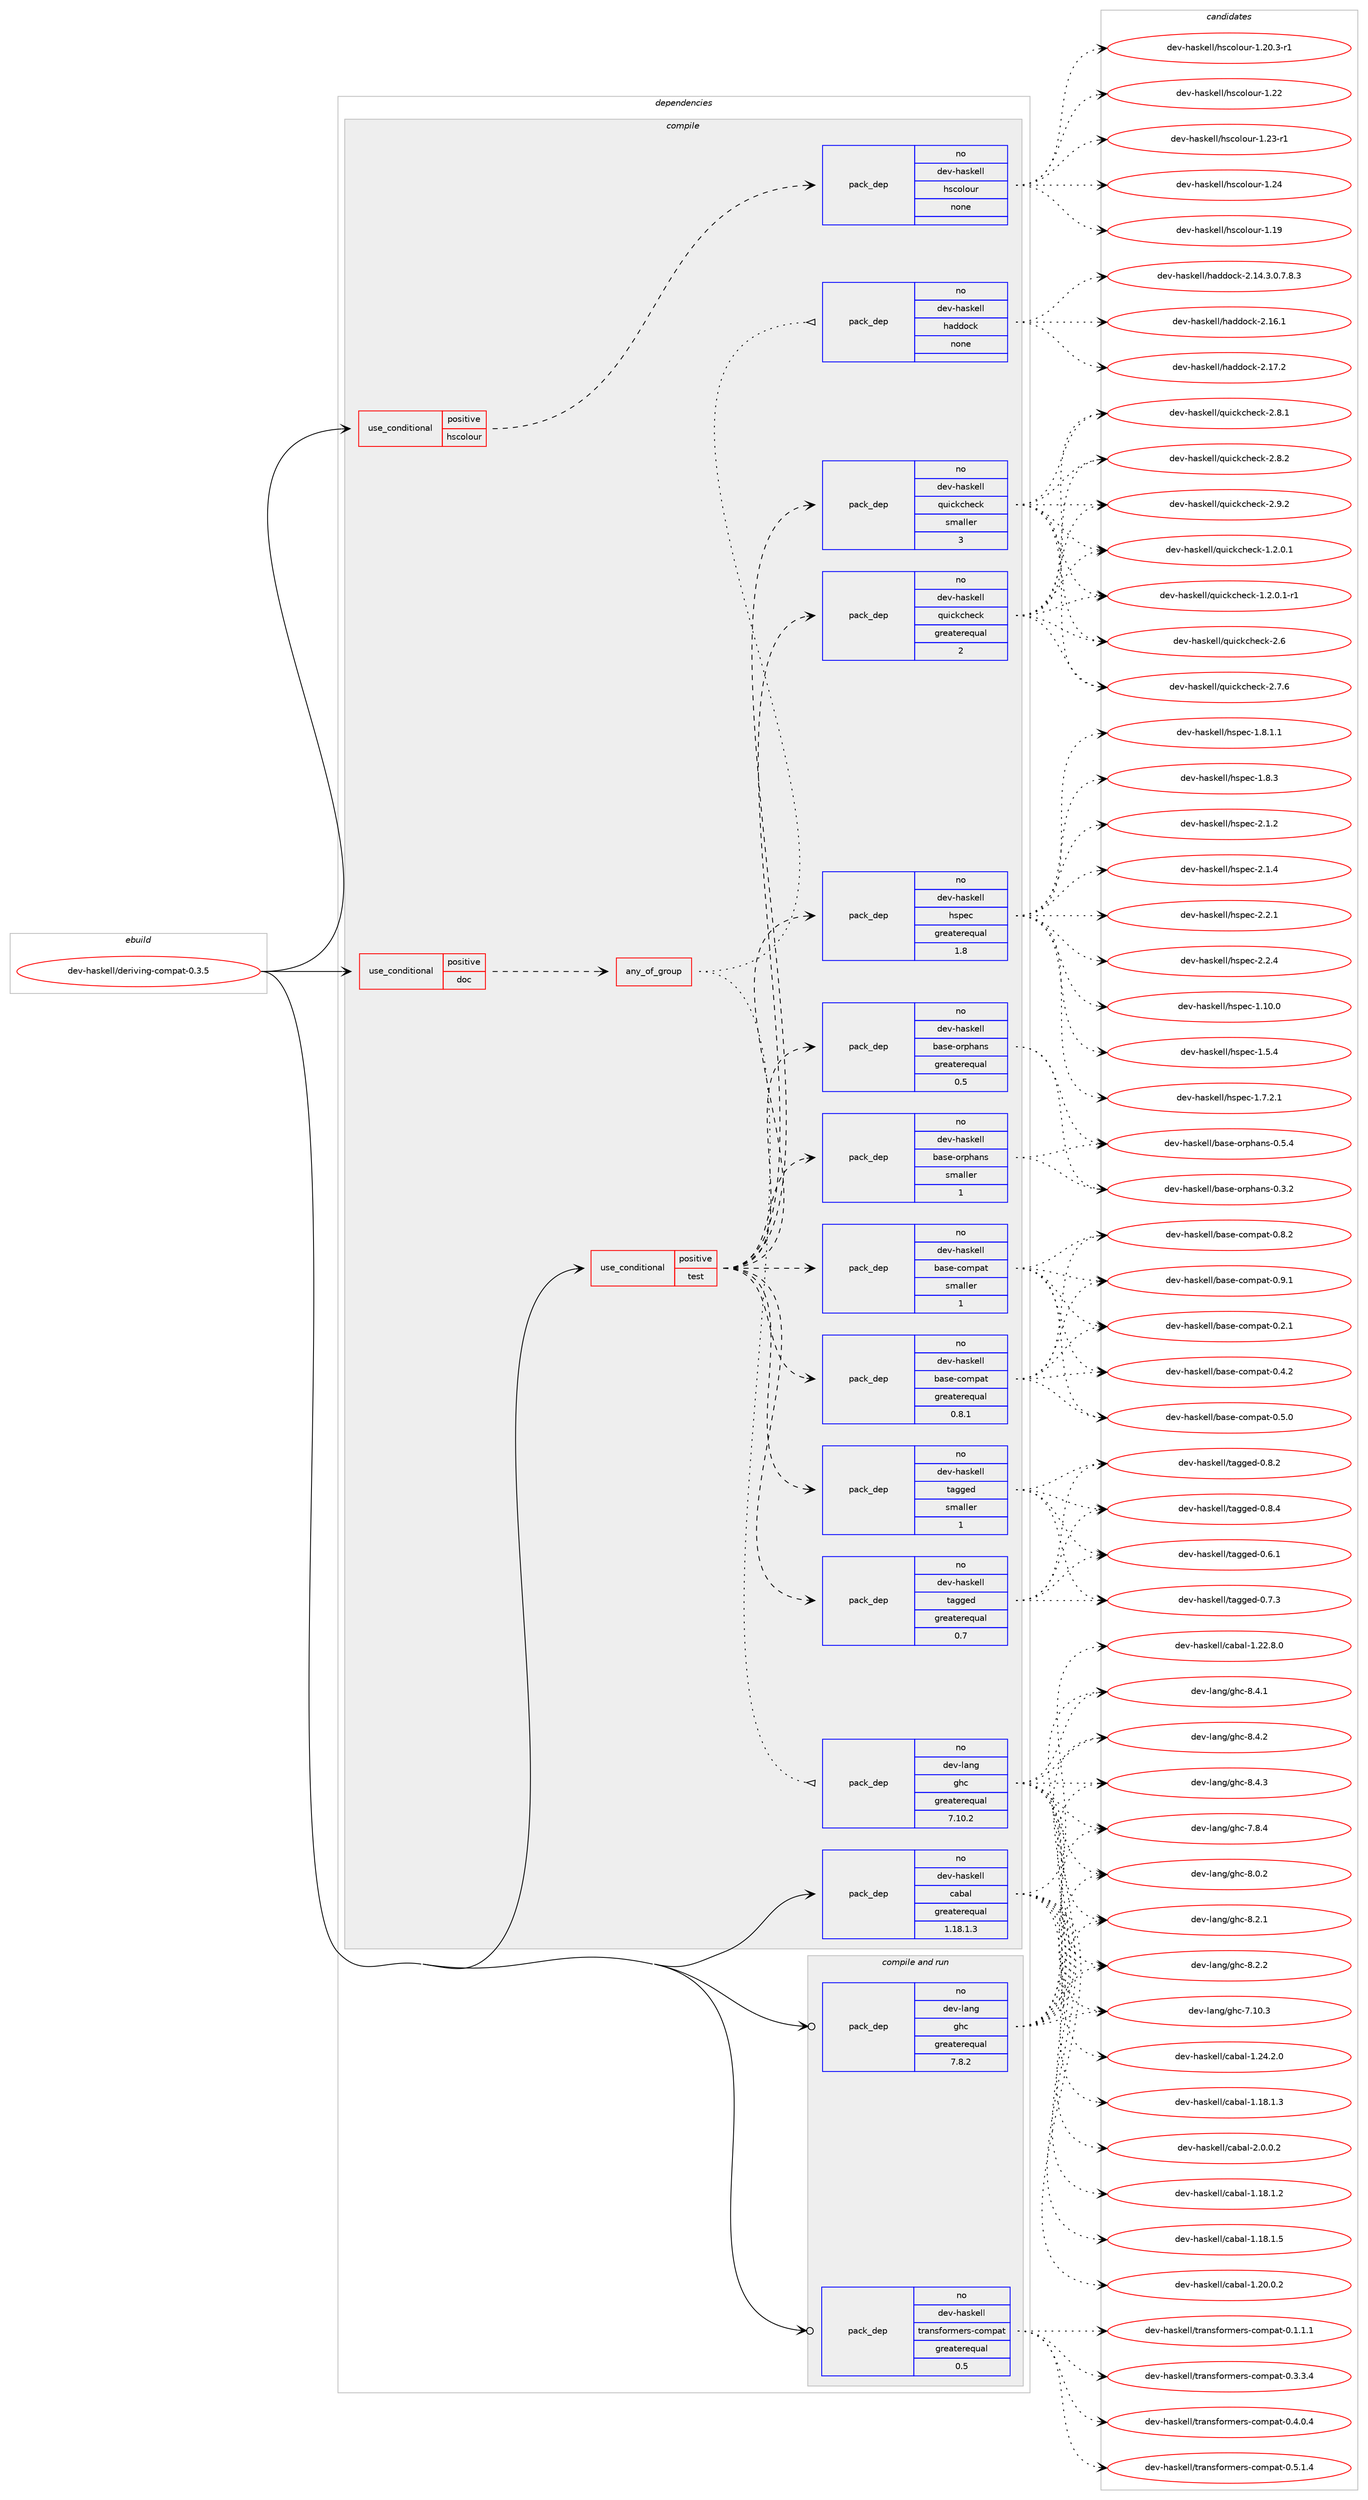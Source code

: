 digraph prolog {

# *************
# Graph options
# *************

newrank=true;
concentrate=true;
compound=true;
graph [rankdir=LR,fontname=Helvetica,fontsize=10,ranksep=1.5];#, ranksep=2.5, nodesep=0.2];
edge  [arrowhead=vee];
node  [fontname=Helvetica,fontsize=10];

# **********
# The ebuild
# **********

subgraph cluster_leftcol {
color=gray;
rank=same;
label=<<i>ebuild</i>>;
id [label="dev-haskell/deriving-compat-0.3.5", color=red, width=4, href="../dev-haskell/deriving-compat-0.3.5.svg"];
}

# ****************
# The dependencies
# ****************

subgraph cluster_midcol {
color=gray;
label=<<i>dependencies</i>>;
subgraph cluster_compile {
fillcolor="#eeeeee";
style=filled;
label=<<i>compile</i>>;
subgraph cond359332 {
dependency1330993 [label=<<TABLE BORDER="0" CELLBORDER="1" CELLSPACING="0" CELLPADDING="4"><TR><TD ROWSPAN="3" CELLPADDING="10">use_conditional</TD></TR><TR><TD>positive</TD></TR><TR><TD>doc</TD></TR></TABLE>>, shape=none, color=red];
subgraph any20792 {
dependency1330994 [label=<<TABLE BORDER="0" CELLBORDER="1" CELLSPACING="0" CELLPADDING="4"><TR><TD CELLPADDING="10">any_of_group</TD></TR></TABLE>>, shape=none, color=red];subgraph pack950317 {
dependency1330995 [label=<<TABLE BORDER="0" CELLBORDER="1" CELLSPACING="0" CELLPADDING="4" WIDTH="220"><TR><TD ROWSPAN="6" CELLPADDING="30">pack_dep</TD></TR><TR><TD WIDTH="110">no</TD></TR><TR><TD>dev-haskell</TD></TR><TR><TD>haddock</TD></TR><TR><TD>none</TD></TR><TR><TD></TD></TR></TABLE>>, shape=none, color=blue];
}
dependency1330994:e -> dependency1330995:w [weight=20,style="dotted",arrowhead="oinv"];
subgraph pack950318 {
dependency1330996 [label=<<TABLE BORDER="0" CELLBORDER="1" CELLSPACING="0" CELLPADDING="4" WIDTH="220"><TR><TD ROWSPAN="6" CELLPADDING="30">pack_dep</TD></TR><TR><TD WIDTH="110">no</TD></TR><TR><TD>dev-lang</TD></TR><TR><TD>ghc</TD></TR><TR><TD>greaterequal</TD></TR><TR><TD>7.10.2</TD></TR></TABLE>>, shape=none, color=blue];
}
dependency1330994:e -> dependency1330996:w [weight=20,style="dotted",arrowhead="oinv"];
}
dependency1330993:e -> dependency1330994:w [weight=20,style="dashed",arrowhead="vee"];
}
id:e -> dependency1330993:w [weight=20,style="solid",arrowhead="vee"];
subgraph cond359333 {
dependency1330997 [label=<<TABLE BORDER="0" CELLBORDER="1" CELLSPACING="0" CELLPADDING="4"><TR><TD ROWSPAN="3" CELLPADDING="10">use_conditional</TD></TR><TR><TD>positive</TD></TR><TR><TD>hscolour</TD></TR></TABLE>>, shape=none, color=red];
subgraph pack950319 {
dependency1330998 [label=<<TABLE BORDER="0" CELLBORDER="1" CELLSPACING="0" CELLPADDING="4" WIDTH="220"><TR><TD ROWSPAN="6" CELLPADDING="30">pack_dep</TD></TR><TR><TD WIDTH="110">no</TD></TR><TR><TD>dev-haskell</TD></TR><TR><TD>hscolour</TD></TR><TR><TD>none</TD></TR><TR><TD></TD></TR></TABLE>>, shape=none, color=blue];
}
dependency1330997:e -> dependency1330998:w [weight=20,style="dashed",arrowhead="vee"];
}
id:e -> dependency1330997:w [weight=20,style="solid",arrowhead="vee"];
subgraph cond359334 {
dependency1330999 [label=<<TABLE BORDER="0" CELLBORDER="1" CELLSPACING="0" CELLPADDING="4"><TR><TD ROWSPAN="3" CELLPADDING="10">use_conditional</TD></TR><TR><TD>positive</TD></TR><TR><TD>test</TD></TR></TABLE>>, shape=none, color=red];
subgraph pack950320 {
dependency1331000 [label=<<TABLE BORDER="0" CELLBORDER="1" CELLSPACING="0" CELLPADDING="4" WIDTH="220"><TR><TD ROWSPAN="6" CELLPADDING="30">pack_dep</TD></TR><TR><TD WIDTH="110">no</TD></TR><TR><TD>dev-haskell</TD></TR><TR><TD>base-compat</TD></TR><TR><TD>greaterequal</TD></TR><TR><TD>0.8.1</TD></TR></TABLE>>, shape=none, color=blue];
}
dependency1330999:e -> dependency1331000:w [weight=20,style="dashed",arrowhead="vee"];
subgraph pack950321 {
dependency1331001 [label=<<TABLE BORDER="0" CELLBORDER="1" CELLSPACING="0" CELLPADDING="4" WIDTH="220"><TR><TD ROWSPAN="6" CELLPADDING="30">pack_dep</TD></TR><TR><TD WIDTH="110">no</TD></TR><TR><TD>dev-haskell</TD></TR><TR><TD>base-compat</TD></TR><TR><TD>smaller</TD></TR><TR><TD>1</TD></TR></TABLE>>, shape=none, color=blue];
}
dependency1330999:e -> dependency1331001:w [weight=20,style="dashed",arrowhead="vee"];
subgraph pack950322 {
dependency1331002 [label=<<TABLE BORDER="0" CELLBORDER="1" CELLSPACING="0" CELLPADDING="4" WIDTH="220"><TR><TD ROWSPAN="6" CELLPADDING="30">pack_dep</TD></TR><TR><TD WIDTH="110">no</TD></TR><TR><TD>dev-haskell</TD></TR><TR><TD>base-orphans</TD></TR><TR><TD>greaterequal</TD></TR><TR><TD>0.5</TD></TR></TABLE>>, shape=none, color=blue];
}
dependency1330999:e -> dependency1331002:w [weight=20,style="dashed",arrowhead="vee"];
subgraph pack950323 {
dependency1331003 [label=<<TABLE BORDER="0" CELLBORDER="1" CELLSPACING="0" CELLPADDING="4" WIDTH="220"><TR><TD ROWSPAN="6" CELLPADDING="30">pack_dep</TD></TR><TR><TD WIDTH="110">no</TD></TR><TR><TD>dev-haskell</TD></TR><TR><TD>base-orphans</TD></TR><TR><TD>smaller</TD></TR><TR><TD>1</TD></TR></TABLE>>, shape=none, color=blue];
}
dependency1330999:e -> dependency1331003:w [weight=20,style="dashed",arrowhead="vee"];
subgraph pack950324 {
dependency1331004 [label=<<TABLE BORDER="0" CELLBORDER="1" CELLSPACING="0" CELLPADDING="4" WIDTH="220"><TR><TD ROWSPAN="6" CELLPADDING="30">pack_dep</TD></TR><TR><TD WIDTH="110">no</TD></TR><TR><TD>dev-haskell</TD></TR><TR><TD>hspec</TD></TR><TR><TD>greaterequal</TD></TR><TR><TD>1.8</TD></TR></TABLE>>, shape=none, color=blue];
}
dependency1330999:e -> dependency1331004:w [weight=20,style="dashed",arrowhead="vee"];
subgraph pack950325 {
dependency1331005 [label=<<TABLE BORDER="0" CELLBORDER="1" CELLSPACING="0" CELLPADDING="4" WIDTH="220"><TR><TD ROWSPAN="6" CELLPADDING="30">pack_dep</TD></TR><TR><TD WIDTH="110">no</TD></TR><TR><TD>dev-haskell</TD></TR><TR><TD>quickcheck</TD></TR><TR><TD>greaterequal</TD></TR><TR><TD>2</TD></TR></TABLE>>, shape=none, color=blue];
}
dependency1330999:e -> dependency1331005:w [weight=20,style="dashed",arrowhead="vee"];
subgraph pack950326 {
dependency1331006 [label=<<TABLE BORDER="0" CELLBORDER="1" CELLSPACING="0" CELLPADDING="4" WIDTH="220"><TR><TD ROWSPAN="6" CELLPADDING="30">pack_dep</TD></TR><TR><TD WIDTH="110">no</TD></TR><TR><TD>dev-haskell</TD></TR><TR><TD>quickcheck</TD></TR><TR><TD>smaller</TD></TR><TR><TD>3</TD></TR></TABLE>>, shape=none, color=blue];
}
dependency1330999:e -> dependency1331006:w [weight=20,style="dashed",arrowhead="vee"];
subgraph pack950327 {
dependency1331007 [label=<<TABLE BORDER="0" CELLBORDER="1" CELLSPACING="0" CELLPADDING="4" WIDTH="220"><TR><TD ROWSPAN="6" CELLPADDING="30">pack_dep</TD></TR><TR><TD WIDTH="110">no</TD></TR><TR><TD>dev-haskell</TD></TR><TR><TD>tagged</TD></TR><TR><TD>greaterequal</TD></TR><TR><TD>0.7</TD></TR></TABLE>>, shape=none, color=blue];
}
dependency1330999:e -> dependency1331007:w [weight=20,style="dashed",arrowhead="vee"];
subgraph pack950328 {
dependency1331008 [label=<<TABLE BORDER="0" CELLBORDER="1" CELLSPACING="0" CELLPADDING="4" WIDTH="220"><TR><TD ROWSPAN="6" CELLPADDING="30">pack_dep</TD></TR><TR><TD WIDTH="110">no</TD></TR><TR><TD>dev-haskell</TD></TR><TR><TD>tagged</TD></TR><TR><TD>smaller</TD></TR><TR><TD>1</TD></TR></TABLE>>, shape=none, color=blue];
}
dependency1330999:e -> dependency1331008:w [weight=20,style="dashed",arrowhead="vee"];
}
id:e -> dependency1330999:w [weight=20,style="solid",arrowhead="vee"];
subgraph pack950329 {
dependency1331009 [label=<<TABLE BORDER="0" CELLBORDER="1" CELLSPACING="0" CELLPADDING="4" WIDTH="220"><TR><TD ROWSPAN="6" CELLPADDING="30">pack_dep</TD></TR><TR><TD WIDTH="110">no</TD></TR><TR><TD>dev-haskell</TD></TR><TR><TD>cabal</TD></TR><TR><TD>greaterequal</TD></TR><TR><TD>1.18.1.3</TD></TR></TABLE>>, shape=none, color=blue];
}
id:e -> dependency1331009:w [weight=20,style="solid",arrowhead="vee"];
}
subgraph cluster_compileandrun {
fillcolor="#eeeeee";
style=filled;
label=<<i>compile and run</i>>;
subgraph pack950330 {
dependency1331010 [label=<<TABLE BORDER="0" CELLBORDER="1" CELLSPACING="0" CELLPADDING="4" WIDTH="220"><TR><TD ROWSPAN="6" CELLPADDING="30">pack_dep</TD></TR><TR><TD WIDTH="110">no</TD></TR><TR><TD>dev-haskell</TD></TR><TR><TD>transformers-compat</TD></TR><TR><TD>greaterequal</TD></TR><TR><TD>0.5</TD></TR></TABLE>>, shape=none, color=blue];
}
id:e -> dependency1331010:w [weight=20,style="solid",arrowhead="odotvee"];
subgraph pack950331 {
dependency1331011 [label=<<TABLE BORDER="0" CELLBORDER="1" CELLSPACING="0" CELLPADDING="4" WIDTH="220"><TR><TD ROWSPAN="6" CELLPADDING="30">pack_dep</TD></TR><TR><TD WIDTH="110">no</TD></TR><TR><TD>dev-lang</TD></TR><TR><TD>ghc</TD></TR><TR><TD>greaterequal</TD></TR><TR><TD>7.8.2</TD></TR></TABLE>>, shape=none, color=blue];
}
id:e -> dependency1331011:w [weight=20,style="solid",arrowhead="odotvee"];
}
subgraph cluster_run {
fillcolor="#eeeeee";
style=filled;
label=<<i>run</i>>;
}
}

# **************
# The candidates
# **************

subgraph cluster_choices {
rank=same;
color=gray;
label=<<i>candidates</i>>;

subgraph choice950317 {
color=black;
nodesep=1;
choice1001011184510497115107101108108471049710010011199107455046495246514648465546564651 [label="dev-haskell/haddock-2.14.3.0.7.8.3", color=red, width=4,href="../dev-haskell/haddock-2.14.3.0.7.8.3.svg"];
choice100101118451049711510710110810847104971001001119910745504649544649 [label="dev-haskell/haddock-2.16.1", color=red, width=4,href="../dev-haskell/haddock-2.16.1.svg"];
choice100101118451049711510710110810847104971001001119910745504649554650 [label="dev-haskell/haddock-2.17.2", color=red, width=4,href="../dev-haskell/haddock-2.17.2.svg"];
dependency1330995:e -> choice1001011184510497115107101108108471049710010011199107455046495246514648465546564651:w [style=dotted,weight="100"];
dependency1330995:e -> choice100101118451049711510710110810847104971001001119910745504649544649:w [style=dotted,weight="100"];
dependency1330995:e -> choice100101118451049711510710110810847104971001001119910745504649554650:w [style=dotted,weight="100"];
}
subgraph choice950318 {
color=black;
nodesep=1;
choice1001011184510897110103471031049945554649484651 [label="dev-lang/ghc-7.10.3", color=red, width=4,href="../dev-lang/ghc-7.10.3.svg"];
choice10010111845108971101034710310499455546564652 [label="dev-lang/ghc-7.8.4", color=red, width=4,href="../dev-lang/ghc-7.8.4.svg"];
choice10010111845108971101034710310499455646484650 [label="dev-lang/ghc-8.0.2", color=red, width=4,href="../dev-lang/ghc-8.0.2.svg"];
choice10010111845108971101034710310499455646504649 [label="dev-lang/ghc-8.2.1", color=red, width=4,href="../dev-lang/ghc-8.2.1.svg"];
choice10010111845108971101034710310499455646504650 [label="dev-lang/ghc-8.2.2", color=red, width=4,href="../dev-lang/ghc-8.2.2.svg"];
choice10010111845108971101034710310499455646524649 [label="dev-lang/ghc-8.4.1", color=red, width=4,href="../dev-lang/ghc-8.4.1.svg"];
choice10010111845108971101034710310499455646524650 [label="dev-lang/ghc-8.4.2", color=red, width=4,href="../dev-lang/ghc-8.4.2.svg"];
choice10010111845108971101034710310499455646524651 [label="dev-lang/ghc-8.4.3", color=red, width=4,href="../dev-lang/ghc-8.4.3.svg"];
dependency1330996:e -> choice1001011184510897110103471031049945554649484651:w [style=dotted,weight="100"];
dependency1330996:e -> choice10010111845108971101034710310499455546564652:w [style=dotted,weight="100"];
dependency1330996:e -> choice10010111845108971101034710310499455646484650:w [style=dotted,weight="100"];
dependency1330996:e -> choice10010111845108971101034710310499455646504649:w [style=dotted,weight="100"];
dependency1330996:e -> choice10010111845108971101034710310499455646504650:w [style=dotted,weight="100"];
dependency1330996:e -> choice10010111845108971101034710310499455646524649:w [style=dotted,weight="100"];
dependency1330996:e -> choice10010111845108971101034710310499455646524650:w [style=dotted,weight="100"];
dependency1330996:e -> choice10010111845108971101034710310499455646524651:w [style=dotted,weight="100"];
}
subgraph choice950319 {
color=black;
nodesep=1;
choice100101118451049711510710110810847104115991111081111171144549464957 [label="dev-haskell/hscolour-1.19", color=red, width=4,href="../dev-haskell/hscolour-1.19.svg"];
choice10010111845104971151071011081084710411599111108111117114454946504846514511449 [label="dev-haskell/hscolour-1.20.3-r1", color=red, width=4,href="../dev-haskell/hscolour-1.20.3-r1.svg"];
choice100101118451049711510710110810847104115991111081111171144549465050 [label="dev-haskell/hscolour-1.22", color=red, width=4,href="../dev-haskell/hscolour-1.22.svg"];
choice1001011184510497115107101108108471041159911110811111711445494650514511449 [label="dev-haskell/hscolour-1.23-r1", color=red, width=4,href="../dev-haskell/hscolour-1.23-r1.svg"];
choice100101118451049711510710110810847104115991111081111171144549465052 [label="dev-haskell/hscolour-1.24", color=red, width=4,href="../dev-haskell/hscolour-1.24.svg"];
dependency1330998:e -> choice100101118451049711510710110810847104115991111081111171144549464957:w [style=dotted,weight="100"];
dependency1330998:e -> choice10010111845104971151071011081084710411599111108111117114454946504846514511449:w [style=dotted,weight="100"];
dependency1330998:e -> choice100101118451049711510710110810847104115991111081111171144549465050:w [style=dotted,weight="100"];
dependency1330998:e -> choice1001011184510497115107101108108471041159911110811111711445494650514511449:w [style=dotted,weight="100"];
dependency1330998:e -> choice100101118451049711510710110810847104115991111081111171144549465052:w [style=dotted,weight="100"];
}
subgraph choice950320 {
color=black;
nodesep=1;
choice1001011184510497115107101108108479897115101459911110911297116454846504649 [label="dev-haskell/base-compat-0.2.1", color=red, width=4,href="../dev-haskell/base-compat-0.2.1.svg"];
choice1001011184510497115107101108108479897115101459911110911297116454846524650 [label="dev-haskell/base-compat-0.4.2", color=red, width=4,href="../dev-haskell/base-compat-0.4.2.svg"];
choice1001011184510497115107101108108479897115101459911110911297116454846534648 [label="dev-haskell/base-compat-0.5.0", color=red, width=4,href="../dev-haskell/base-compat-0.5.0.svg"];
choice1001011184510497115107101108108479897115101459911110911297116454846564650 [label="dev-haskell/base-compat-0.8.2", color=red, width=4,href="../dev-haskell/base-compat-0.8.2.svg"];
choice1001011184510497115107101108108479897115101459911110911297116454846574649 [label="dev-haskell/base-compat-0.9.1", color=red, width=4,href="../dev-haskell/base-compat-0.9.1.svg"];
dependency1331000:e -> choice1001011184510497115107101108108479897115101459911110911297116454846504649:w [style=dotted,weight="100"];
dependency1331000:e -> choice1001011184510497115107101108108479897115101459911110911297116454846524650:w [style=dotted,weight="100"];
dependency1331000:e -> choice1001011184510497115107101108108479897115101459911110911297116454846534648:w [style=dotted,weight="100"];
dependency1331000:e -> choice1001011184510497115107101108108479897115101459911110911297116454846564650:w [style=dotted,weight="100"];
dependency1331000:e -> choice1001011184510497115107101108108479897115101459911110911297116454846574649:w [style=dotted,weight="100"];
}
subgraph choice950321 {
color=black;
nodesep=1;
choice1001011184510497115107101108108479897115101459911110911297116454846504649 [label="dev-haskell/base-compat-0.2.1", color=red, width=4,href="../dev-haskell/base-compat-0.2.1.svg"];
choice1001011184510497115107101108108479897115101459911110911297116454846524650 [label="dev-haskell/base-compat-0.4.2", color=red, width=4,href="../dev-haskell/base-compat-0.4.2.svg"];
choice1001011184510497115107101108108479897115101459911110911297116454846534648 [label="dev-haskell/base-compat-0.5.0", color=red, width=4,href="../dev-haskell/base-compat-0.5.0.svg"];
choice1001011184510497115107101108108479897115101459911110911297116454846564650 [label="dev-haskell/base-compat-0.8.2", color=red, width=4,href="../dev-haskell/base-compat-0.8.2.svg"];
choice1001011184510497115107101108108479897115101459911110911297116454846574649 [label="dev-haskell/base-compat-0.9.1", color=red, width=4,href="../dev-haskell/base-compat-0.9.1.svg"];
dependency1331001:e -> choice1001011184510497115107101108108479897115101459911110911297116454846504649:w [style=dotted,weight="100"];
dependency1331001:e -> choice1001011184510497115107101108108479897115101459911110911297116454846524650:w [style=dotted,weight="100"];
dependency1331001:e -> choice1001011184510497115107101108108479897115101459911110911297116454846534648:w [style=dotted,weight="100"];
dependency1331001:e -> choice1001011184510497115107101108108479897115101459911110911297116454846564650:w [style=dotted,weight="100"];
dependency1331001:e -> choice1001011184510497115107101108108479897115101459911110911297116454846574649:w [style=dotted,weight="100"];
}
subgraph choice950322 {
color=black;
nodesep=1;
choice10010111845104971151071011081084798971151014511111411210497110115454846514650 [label="dev-haskell/base-orphans-0.3.2", color=red, width=4,href="../dev-haskell/base-orphans-0.3.2.svg"];
choice10010111845104971151071011081084798971151014511111411210497110115454846534652 [label="dev-haskell/base-orphans-0.5.4", color=red, width=4,href="../dev-haskell/base-orphans-0.5.4.svg"];
dependency1331002:e -> choice10010111845104971151071011081084798971151014511111411210497110115454846514650:w [style=dotted,weight="100"];
dependency1331002:e -> choice10010111845104971151071011081084798971151014511111411210497110115454846534652:w [style=dotted,weight="100"];
}
subgraph choice950323 {
color=black;
nodesep=1;
choice10010111845104971151071011081084798971151014511111411210497110115454846514650 [label="dev-haskell/base-orphans-0.3.2", color=red, width=4,href="../dev-haskell/base-orphans-0.3.2.svg"];
choice10010111845104971151071011081084798971151014511111411210497110115454846534652 [label="dev-haskell/base-orphans-0.5.4", color=red, width=4,href="../dev-haskell/base-orphans-0.5.4.svg"];
dependency1331003:e -> choice10010111845104971151071011081084798971151014511111411210497110115454846514650:w [style=dotted,weight="100"];
dependency1331003:e -> choice10010111845104971151071011081084798971151014511111411210497110115454846534652:w [style=dotted,weight="100"];
}
subgraph choice950324 {
color=black;
nodesep=1;
choice1001011184510497115107101108108471041151121019945494649484648 [label="dev-haskell/hspec-1.10.0", color=red, width=4,href="../dev-haskell/hspec-1.10.0.svg"];
choice10010111845104971151071011081084710411511210199454946534652 [label="dev-haskell/hspec-1.5.4", color=red, width=4,href="../dev-haskell/hspec-1.5.4.svg"];
choice100101118451049711510710110810847104115112101994549465546504649 [label="dev-haskell/hspec-1.7.2.1", color=red, width=4,href="../dev-haskell/hspec-1.7.2.1.svg"];
choice100101118451049711510710110810847104115112101994549465646494649 [label="dev-haskell/hspec-1.8.1.1", color=red, width=4,href="../dev-haskell/hspec-1.8.1.1.svg"];
choice10010111845104971151071011081084710411511210199454946564651 [label="dev-haskell/hspec-1.8.3", color=red, width=4,href="../dev-haskell/hspec-1.8.3.svg"];
choice10010111845104971151071011081084710411511210199455046494650 [label="dev-haskell/hspec-2.1.2", color=red, width=4,href="../dev-haskell/hspec-2.1.2.svg"];
choice10010111845104971151071011081084710411511210199455046494652 [label="dev-haskell/hspec-2.1.4", color=red, width=4,href="../dev-haskell/hspec-2.1.4.svg"];
choice10010111845104971151071011081084710411511210199455046504649 [label="dev-haskell/hspec-2.2.1", color=red, width=4,href="../dev-haskell/hspec-2.2.1.svg"];
choice10010111845104971151071011081084710411511210199455046504652 [label="dev-haskell/hspec-2.2.4", color=red, width=4,href="../dev-haskell/hspec-2.2.4.svg"];
dependency1331004:e -> choice1001011184510497115107101108108471041151121019945494649484648:w [style=dotted,weight="100"];
dependency1331004:e -> choice10010111845104971151071011081084710411511210199454946534652:w [style=dotted,weight="100"];
dependency1331004:e -> choice100101118451049711510710110810847104115112101994549465546504649:w [style=dotted,weight="100"];
dependency1331004:e -> choice100101118451049711510710110810847104115112101994549465646494649:w [style=dotted,weight="100"];
dependency1331004:e -> choice10010111845104971151071011081084710411511210199454946564651:w [style=dotted,weight="100"];
dependency1331004:e -> choice10010111845104971151071011081084710411511210199455046494650:w [style=dotted,weight="100"];
dependency1331004:e -> choice10010111845104971151071011081084710411511210199455046494652:w [style=dotted,weight="100"];
dependency1331004:e -> choice10010111845104971151071011081084710411511210199455046504649:w [style=dotted,weight="100"];
dependency1331004:e -> choice10010111845104971151071011081084710411511210199455046504652:w [style=dotted,weight="100"];
}
subgraph choice950325 {
color=black;
nodesep=1;
choice1001011184510497115107101108108471131171059910799104101991074549465046484649 [label="dev-haskell/quickcheck-1.2.0.1", color=red, width=4,href="../dev-haskell/quickcheck-1.2.0.1.svg"];
choice10010111845104971151071011081084711311710599107991041019910745494650464846494511449 [label="dev-haskell/quickcheck-1.2.0.1-r1", color=red, width=4,href="../dev-haskell/quickcheck-1.2.0.1-r1.svg"];
choice10010111845104971151071011081084711311710599107991041019910745504654 [label="dev-haskell/quickcheck-2.6", color=red, width=4,href="../dev-haskell/quickcheck-2.6.svg"];
choice100101118451049711510710110810847113117105991079910410199107455046554654 [label="dev-haskell/quickcheck-2.7.6", color=red, width=4,href="../dev-haskell/quickcheck-2.7.6.svg"];
choice100101118451049711510710110810847113117105991079910410199107455046564649 [label="dev-haskell/quickcheck-2.8.1", color=red, width=4,href="../dev-haskell/quickcheck-2.8.1.svg"];
choice100101118451049711510710110810847113117105991079910410199107455046564650 [label="dev-haskell/quickcheck-2.8.2", color=red, width=4,href="../dev-haskell/quickcheck-2.8.2.svg"];
choice100101118451049711510710110810847113117105991079910410199107455046574650 [label="dev-haskell/quickcheck-2.9.2", color=red, width=4,href="../dev-haskell/quickcheck-2.9.2.svg"];
dependency1331005:e -> choice1001011184510497115107101108108471131171059910799104101991074549465046484649:w [style=dotted,weight="100"];
dependency1331005:e -> choice10010111845104971151071011081084711311710599107991041019910745494650464846494511449:w [style=dotted,weight="100"];
dependency1331005:e -> choice10010111845104971151071011081084711311710599107991041019910745504654:w [style=dotted,weight="100"];
dependency1331005:e -> choice100101118451049711510710110810847113117105991079910410199107455046554654:w [style=dotted,weight="100"];
dependency1331005:e -> choice100101118451049711510710110810847113117105991079910410199107455046564649:w [style=dotted,weight="100"];
dependency1331005:e -> choice100101118451049711510710110810847113117105991079910410199107455046564650:w [style=dotted,weight="100"];
dependency1331005:e -> choice100101118451049711510710110810847113117105991079910410199107455046574650:w [style=dotted,weight="100"];
}
subgraph choice950326 {
color=black;
nodesep=1;
choice1001011184510497115107101108108471131171059910799104101991074549465046484649 [label="dev-haskell/quickcheck-1.2.0.1", color=red, width=4,href="../dev-haskell/quickcheck-1.2.0.1.svg"];
choice10010111845104971151071011081084711311710599107991041019910745494650464846494511449 [label="dev-haskell/quickcheck-1.2.0.1-r1", color=red, width=4,href="../dev-haskell/quickcheck-1.2.0.1-r1.svg"];
choice10010111845104971151071011081084711311710599107991041019910745504654 [label="dev-haskell/quickcheck-2.6", color=red, width=4,href="../dev-haskell/quickcheck-2.6.svg"];
choice100101118451049711510710110810847113117105991079910410199107455046554654 [label="dev-haskell/quickcheck-2.7.6", color=red, width=4,href="../dev-haskell/quickcheck-2.7.6.svg"];
choice100101118451049711510710110810847113117105991079910410199107455046564649 [label="dev-haskell/quickcheck-2.8.1", color=red, width=4,href="../dev-haskell/quickcheck-2.8.1.svg"];
choice100101118451049711510710110810847113117105991079910410199107455046564650 [label="dev-haskell/quickcheck-2.8.2", color=red, width=4,href="../dev-haskell/quickcheck-2.8.2.svg"];
choice100101118451049711510710110810847113117105991079910410199107455046574650 [label="dev-haskell/quickcheck-2.9.2", color=red, width=4,href="../dev-haskell/quickcheck-2.9.2.svg"];
dependency1331006:e -> choice1001011184510497115107101108108471131171059910799104101991074549465046484649:w [style=dotted,weight="100"];
dependency1331006:e -> choice10010111845104971151071011081084711311710599107991041019910745494650464846494511449:w [style=dotted,weight="100"];
dependency1331006:e -> choice10010111845104971151071011081084711311710599107991041019910745504654:w [style=dotted,weight="100"];
dependency1331006:e -> choice100101118451049711510710110810847113117105991079910410199107455046554654:w [style=dotted,weight="100"];
dependency1331006:e -> choice100101118451049711510710110810847113117105991079910410199107455046564649:w [style=dotted,weight="100"];
dependency1331006:e -> choice100101118451049711510710110810847113117105991079910410199107455046564650:w [style=dotted,weight="100"];
dependency1331006:e -> choice100101118451049711510710110810847113117105991079910410199107455046574650:w [style=dotted,weight="100"];
}
subgraph choice950327 {
color=black;
nodesep=1;
choice10010111845104971151071011081084711697103103101100454846544649 [label="dev-haskell/tagged-0.6.1", color=red, width=4,href="../dev-haskell/tagged-0.6.1.svg"];
choice10010111845104971151071011081084711697103103101100454846554651 [label="dev-haskell/tagged-0.7.3", color=red, width=4,href="../dev-haskell/tagged-0.7.3.svg"];
choice10010111845104971151071011081084711697103103101100454846564650 [label="dev-haskell/tagged-0.8.2", color=red, width=4,href="../dev-haskell/tagged-0.8.2.svg"];
choice10010111845104971151071011081084711697103103101100454846564652 [label="dev-haskell/tagged-0.8.4", color=red, width=4,href="../dev-haskell/tagged-0.8.4.svg"];
dependency1331007:e -> choice10010111845104971151071011081084711697103103101100454846544649:w [style=dotted,weight="100"];
dependency1331007:e -> choice10010111845104971151071011081084711697103103101100454846554651:w [style=dotted,weight="100"];
dependency1331007:e -> choice10010111845104971151071011081084711697103103101100454846564650:w [style=dotted,weight="100"];
dependency1331007:e -> choice10010111845104971151071011081084711697103103101100454846564652:w [style=dotted,weight="100"];
}
subgraph choice950328 {
color=black;
nodesep=1;
choice10010111845104971151071011081084711697103103101100454846544649 [label="dev-haskell/tagged-0.6.1", color=red, width=4,href="../dev-haskell/tagged-0.6.1.svg"];
choice10010111845104971151071011081084711697103103101100454846554651 [label="dev-haskell/tagged-0.7.3", color=red, width=4,href="../dev-haskell/tagged-0.7.3.svg"];
choice10010111845104971151071011081084711697103103101100454846564650 [label="dev-haskell/tagged-0.8.2", color=red, width=4,href="../dev-haskell/tagged-0.8.2.svg"];
choice10010111845104971151071011081084711697103103101100454846564652 [label="dev-haskell/tagged-0.8.4", color=red, width=4,href="../dev-haskell/tagged-0.8.4.svg"];
dependency1331008:e -> choice10010111845104971151071011081084711697103103101100454846544649:w [style=dotted,weight="100"];
dependency1331008:e -> choice10010111845104971151071011081084711697103103101100454846554651:w [style=dotted,weight="100"];
dependency1331008:e -> choice10010111845104971151071011081084711697103103101100454846564650:w [style=dotted,weight="100"];
dependency1331008:e -> choice10010111845104971151071011081084711697103103101100454846564652:w [style=dotted,weight="100"];
}
subgraph choice950329 {
color=black;
nodesep=1;
choice10010111845104971151071011081084799979897108454946495646494650 [label="dev-haskell/cabal-1.18.1.2", color=red, width=4,href="../dev-haskell/cabal-1.18.1.2.svg"];
choice10010111845104971151071011081084799979897108454946495646494651 [label="dev-haskell/cabal-1.18.1.3", color=red, width=4,href="../dev-haskell/cabal-1.18.1.3.svg"];
choice10010111845104971151071011081084799979897108454946495646494653 [label="dev-haskell/cabal-1.18.1.5", color=red, width=4,href="../dev-haskell/cabal-1.18.1.5.svg"];
choice10010111845104971151071011081084799979897108454946504846484650 [label="dev-haskell/cabal-1.20.0.2", color=red, width=4,href="../dev-haskell/cabal-1.20.0.2.svg"];
choice10010111845104971151071011081084799979897108454946505046564648 [label="dev-haskell/cabal-1.22.8.0", color=red, width=4,href="../dev-haskell/cabal-1.22.8.0.svg"];
choice10010111845104971151071011081084799979897108454946505246504648 [label="dev-haskell/cabal-1.24.2.0", color=red, width=4,href="../dev-haskell/cabal-1.24.2.0.svg"];
choice100101118451049711510710110810847999798971084550464846484650 [label="dev-haskell/cabal-2.0.0.2", color=red, width=4,href="../dev-haskell/cabal-2.0.0.2.svg"];
dependency1331009:e -> choice10010111845104971151071011081084799979897108454946495646494650:w [style=dotted,weight="100"];
dependency1331009:e -> choice10010111845104971151071011081084799979897108454946495646494651:w [style=dotted,weight="100"];
dependency1331009:e -> choice10010111845104971151071011081084799979897108454946495646494653:w [style=dotted,weight="100"];
dependency1331009:e -> choice10010111845104971151071011081084799979897108454946504846484650:w [style=dotted,weight="100"];
dependency1331009:e -> choice10010111845104971151071011081084799979897108454946505046564648:w [style=dotted,weight="100"];
dependency1331009:e -> choice10010111845104971151071011081084799979897108454946505246504648:w [style=dotted,weight="100"];
dependency1331009:e -> choice100101118451049711510710110810847999798971084550464846484650:w [style=dotted,weight="100"];
}
subgraph choice950330 {
color=black;
nodesep=1;
choice100101118451049711510710110810847116114971101151021111141091011141154599111109112971164548464946494649 [label="dev-haskell/transformers-compat-0.1.1.1", color=red, width=4,href="../dev-haskell/transformers-compat-0.1.1.1.svg"];
choice100101118451049711510710110810847116114971101151021111141091011141154599111109112971164548465146514652 [label="dev-haskell/transformers-compat-0.3.3.4", color=red, width=4,href="../dev-haskell/transformers-compat-0.3.3.4.svg"];
choice100101118451049711510710110810847116114971101151021111141091011141154599111109112971164548465246484652 [label="dev-haskell/transformers-compat-0.4.0.4", color=red, width=4,href="../dev-haskell/transformers-compat-0.4.0.4.svg"];
choice100101118451049711510710110810847116114971101151021111141091011141154599111109112971164548465346494652 [label="dev-haskell/transformers-compat-0.5.1.4", color=red, width=4,href="../dev-haskell/transformers-compat-0.5.1.4.svg"];
dependency1331010:e -> choice100101118451049711510710110810847116114971101151021111141091011141154599111109112971164548464946494649:w [style=dotted,weight="100"];
dependency1331010:e -> choice100101118451049711510710110810847116114971101151021111141091011141154599111109112971164548465146514652:w [style=dotted,weight="100"];
dependency1331010:e -> choice100101118451049711510710110810847116114971101151021111141091011141154599111109112971164548465246484652:w [style=dotted,weight="100"];
dependency1331010:e -> choice100101118451049711510710110810847116114971101151021111141091011141154599111109112971164548465346494652:w [style=dotted,weight="100"];
}
subgraph choice950331 {
color=black;
nodesep=1;
choice1001011184510897110103471031049945554649484651 [label="dev-lang/ghc-7.10.3", color=red, width=4,href="../dev-lang/ghc-7.10.3.svg"];
choice10010111845108971101034710310499455546564652 [label="dev-lang/ghc-7.8.4", color=red, width=4,href="../dev-lang/ghc-7.8.4.svg"];
choice10010111845108971101034710310499455646484650 [label="dev-lang/ghc-8.0.2", color=red, width=4,href="../dev-lang/ghc-8.0.2.svg"];
choice10010111845108971101034710310499455646504649 [label="dev-lang/ghc-8.2.1", color=red, width=4,href="../dev-lang/ghc-8.2.1.svg"];
choice10010111845108971101034710310499455646504650 [label="dev-lang/ghc-8.2.2", color=red, width=4,href="../dev-lang/ghc-8.2.2.svg"];
choice10010111845108971101034710310499455646524649 [label="dev-lang/ghc-8.4.1", color=red, width=4,href="../dev-lang/ghc-8.4.1.svg"];
choice10010111845108971101034710310499455646524650 [label="dev-lang/ghc-8.4.2", color=red, width=4,href="../dev-lang/ghc-8.4.2.svg"];
choice10010111845108971101034710310499455646524651 [label="dev-lang/ghc-8.4.3", color=red, width=4,href="../dev-lang/ghc-8.4.3.svg"];
dependency1331011:e -> choice1001011184510897110103471031049945554649484651:w [style=dotted,weight="100"];
dependency1331011:e -> choice10010111845108971101034710310499455546564652:w [style=dotted,weight="100"];
dependency1331011:e -> choice10010111845108971101034710310499455646484650:w [style=dotted,weight="100"];
dependency1331011:e -> choice10010111845108971101034710310499455646504649:w [style=dotted,weight="100"];
dependency1331011:e -> choice10010111845108971101034710310499455646504650:w [style=dotted,weight="100"];
dependency1331011:e -> choice10010111845108971101034710310499455646524649:w [style=dotted,weight="100"];
dependency1331011:e -> choice10010111845108971101034710310499455646524650:w [style=dotted,weight="100"];
dependency1331011:e -> choice10010111845108971101034710310499455646524651:w [style=dotted,weight="100"];
}
}

}
